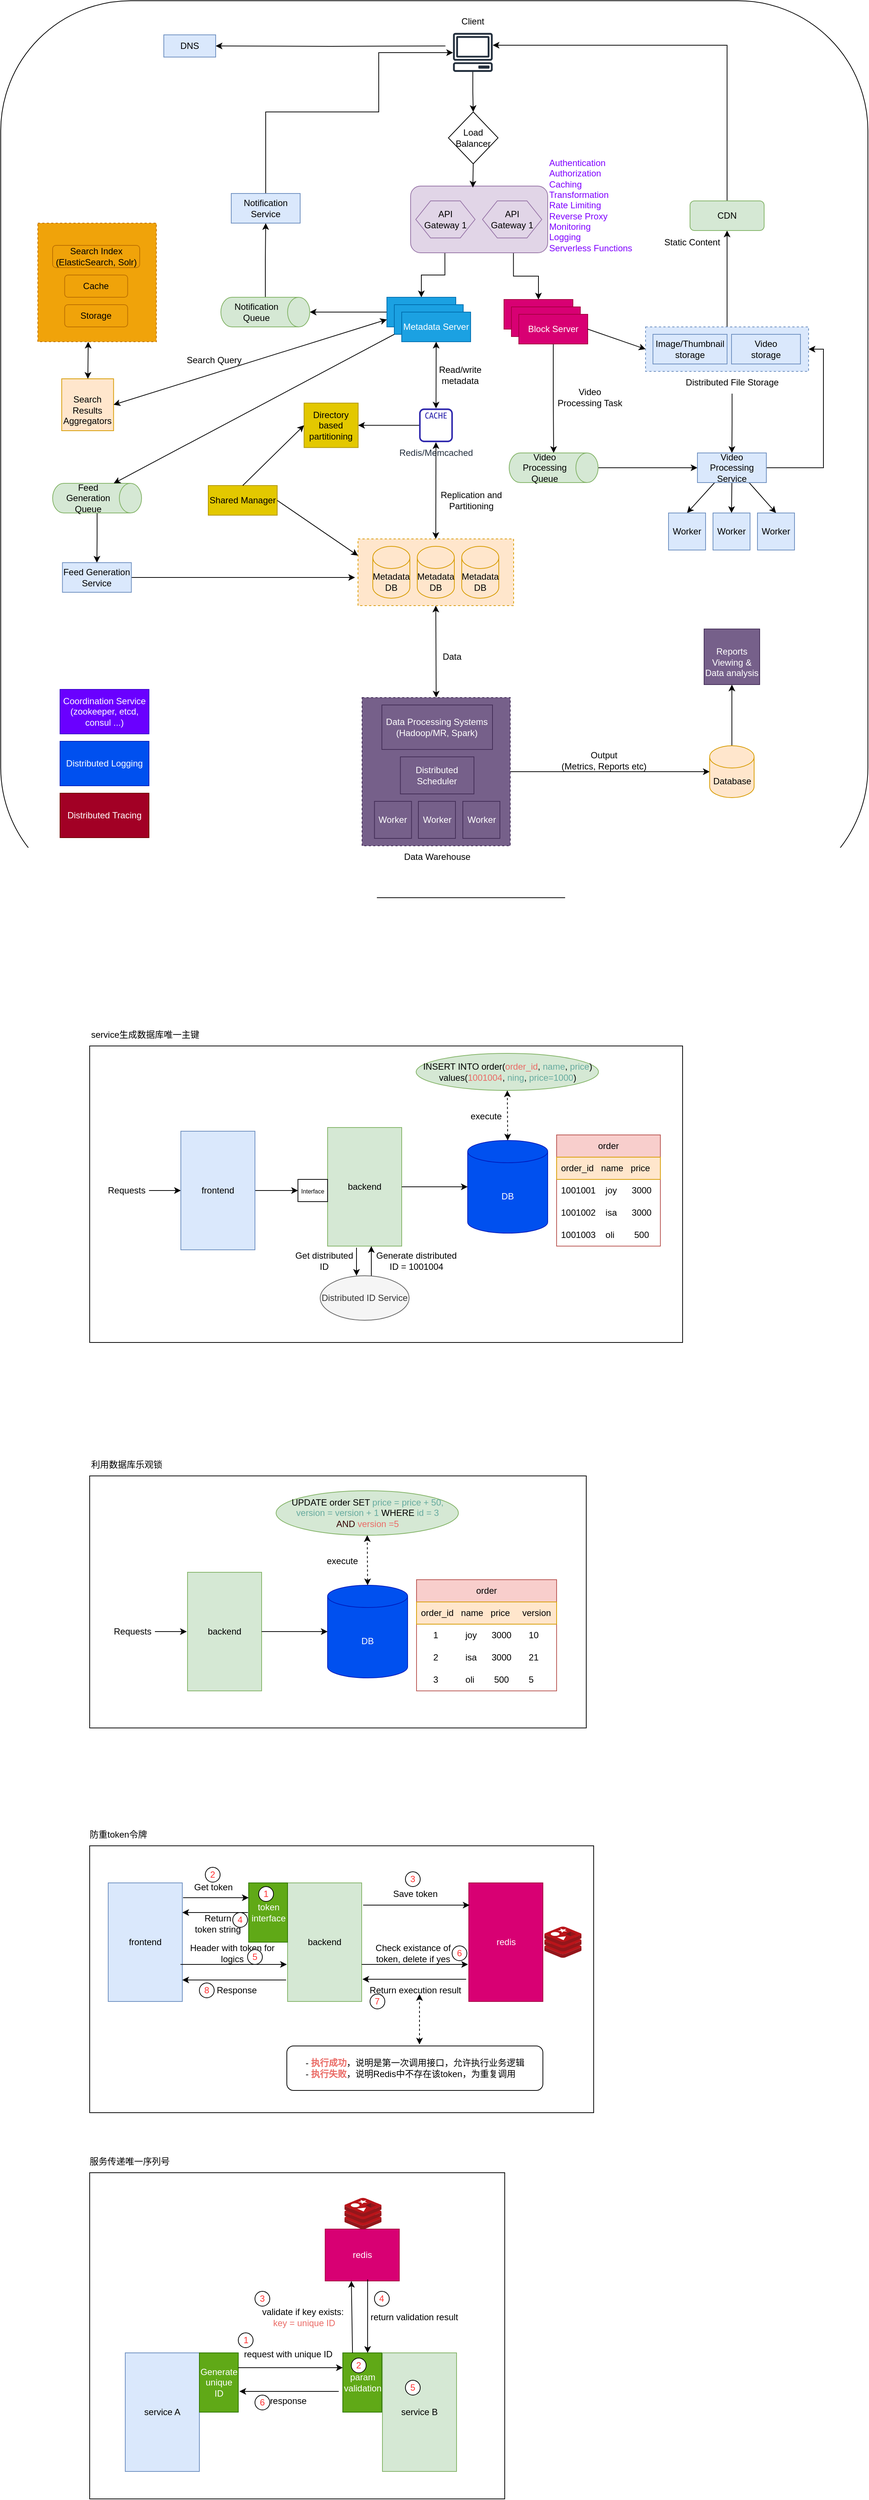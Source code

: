 <mxfile version="22.1.11" type="github">
  <diagram name="Page-1" id="9dz_OU0nqz03ez0ocMIT">
    <mxGraphModel dx="2284" dy="780" grid="1" gridSize="10" guides="1" tooltips="1" connect="1" arrows="1" fold="1" page="1" pageScale="1" pageWidth="850" pageHeight="1100" math="0" shadow="0">
      <root>
        <mxCell id="0" />
        <mxCell id="1" parent="0" />
        <mxCell id="iRlKEebmr21ZPYE23wWA-115" value="" style="rounded=0;whiteSpace=wrap;html=1;" vertex="1" parent="1">
          <mxGeometry x="-80" y="3040" width="560" height="440" as="geometry" />
        </mxCell>
        <mxCell id="iRlKEebmr21ZPYE23wWA-92" value="" style="rounded=0;whiteSpace=wrap;html=1;" vertex="1" parent="1">
          <mxGeometry x="-80" y="2599" width="680" height="360" as="geometry" />
        </mxCell>
        <mxCell id="iRlKEebmr21ZPYE23wWA-28" value="" style="rounded=0;whiteSpace=wrap;html=1;" vertex="1" parent="1">
          <mxGeometry x="-80" y="1520" width="800" height="400" as="geometry" />
        </mxCell>
        <mxCell id="YpI6oe4IFo95CnMG9ItT-106" value="" style="rounded=1;whiteSpace=wrap;html=1;" parent="1" vertex="1">
          <mxGeometry x="-200" y="110" width="1170" height="1210" as="geometry" />
        </mxCell>
        <mxCell id="YpI6oe4IFo95CnMG9ItT-58" style="edgeStyle=orthogonalEdgeStyle;rounded=0;orthogonalLoop=1;jettySize=auto;html=1;exitX=0.75;exitY=1;exitDx=0;exitDy=0;entryX=0.5;entryY=0;entryDx=0;entryDy=0;" parent="1" source="YpI6oe4IFo95CnMG9ItT-54" target="YpI6oe4IFo95CnMG9ItT-10" edge="1">
          <mxGeometry relative="1" as="geometry" />
        </mxCell>
        <mxCell id="YpI6oe4IFo95CnMG9ItT-59" style="edgeStyle=orthogonalEdgeStyle;rounded=0;orthogonalLoop=1;jettySize=auto;html=1;exitX=0.25;exitY=1;exitDx=0;exitDy=0;entryX=0.5;entryY=0;entryDx=0;entryDy=0;" parent="1" source="YpI6oe4IFo95CnMG9ItT-54" target="YpI6oe4IFo95CnMG9ItT-7" edge="1">
          <mxGeometry relative="1" as="geometry" />
        </mxCell>
        <mxCell id="YpI6oe4IFo95CnMG9ItT-54" value="" style="rounded=1;whiteSpace=wrap;html=1;fillColor=#e1d5e7;strokeColor=#9673a6;" parent="1" vertex="1">
          <mxGeometry x="353" y="360" width="185" height="90" as="geometry" />
        </mxCell>
        <mxCell id="YpI6oe4IFo95CnMG9ItT-99" style="edgeStyle=orthogonalEdgeStyle;rounded=0;orthogonalLoop=1;jettySize=auto;html=1;entryX=0;entryY=0.5;entryDx=0;entryDy=0;entryPerimeter=0;" parent="1" source="YpI6oe4IFo95CnMG9ItT-44" target="YpI6oe4IFo95CnMG9ItT-45" edge="1">
          <mxGeometry relative="1" as="geometry" />
        </mxCell>
        <mxCell id="YpI6oe4IFo95CnMG9ItT-44" value="" style="whiteSpace=wrap;html=1;aspect=fixed;strokeWidth=1;dashed=1;fillColor=#76608a;fontColor=#ffffff;strokeColor=#432D57;" parent="1" vertex="1">
          <mxGeometry x="287.5" y="1050" width="200" height="200" as="geometry" />
        </mxCell>
        <mxCell id="YpI6oe4IFo95CnMG9ItT-87" style="edgeStyle=orthogonalEdgeStyle;rounded=0;orthogonalLoop=1;jettySize=auto;html=1;entryX=0.5;entryY=1;entryDx=0;entryDy=0;" parent="1" source="YpI6oe4IFo95CnMG9ItT-33" target="YpI6oe4IFo95CnMG9ItT-30" edge="1">
          <mxGeometry relative="1" as="geometry" />
        </mxCell>
        <mxCell id="YpI6oe4IFo95CnMG9ItT-33" value="" style="rounded=0;whiteSpace=wrap;html=1;dashed=1;fillColor=#dae8fc;strokeColor=#6c8ebf;" parent="1" vertex="1">
          <mxGeometry x="670" y="550" width="220" height="60" as="geometry" />
        </mxCell>
        <mxCell id="YpI6oe4IFo95CnMG9ItT-26" value="" style="rounded=0;whiteSpace=wrap;html=1;dashed=1;fillColor=#ffe6cc;strokeColor=#d79b00;" parent="1" vertex="1">
          <mxGeometry x="282" y="836" width="210" height="90" as="geometry" />
        </mxCell>
        <mxCell id="YpI6oe4IFo95CnMG9ItT-20" value="" style="whiteSpace=wrap;html=1;aspect=fixed;strokeWidth=1;dashed=1;fillColor=#f0a30a;fontColor=#000000;strokeColor=#BD7000;" parent="1" vertex="1">
          <mxGeometry x="-150" y="410" width="160" height="160" as="geometry" />
        </mxCell>
        <mxCell id="YpI6oe4IFo95CnMG9ItT-51" style="edgeStyle=orthogonalEdgeStyle;rounded=0;orthogonalLoop=1;jettySize=auto;html=1;entryX=0.5;entryY=0;entryDx=0;entryDy=0;" parent="1" source="YpI6oe4IFo95CnMG9ItT-1" target="YpI6oe4IFo95CnMG9ItT-4" edge="1">
          <mxGeometry relative="1" as="geometry" />
        </mxCell>
        <mxCell id="YpI6oe4IFo95CnMG9ItT-64" style="edgeStyle=orthogonalEdgeStyle;rounded=0;orthogonalLoop=1;jettySize=auto;html=1;entryX=1;entryY=0.5;entryDx=0;entryDy=0;" parent="1" target="YpI6oe4IFo95CnMG9ItT-3" edge="1">
          <mxGeometry relative="1" as="geometry">
            <mxPoint x="400" y="171" as="sourcePoint" />
          </mxGeometry>
        </mxCell>
        <mxCell id="YpI6oe4IFo95CnMG9ItT-1" value="" style="sketch=0;outlineConnect=0;fontColor=#232F3E;gradientColor=none;fillColor=#232F3D;strokeColor=none;dashed=0;verticalLabelPosition=bottom;verticalAlign=top;align=center;html=1;fontSize=12;fontStyle=0;aspect=fixed;pointerEvents=1;shape=mxgraph.aws4.client;" parent="1" vertex="1">
          <mxGeometry x="410" y="153.38" width="54" height="52.62" as="geometry" />
        </mxCell>
        <mxCell id="YpI6oe4IFo95CnMG9ItT-2" value="Client" style="text;html=1;strokeColor=none;fillColor=none;align=center;verticalAlign=middle;whiteSpace=wrap;rounded=0;" parent="1" vertex="1">
          <mxGeometry x="407" y="123.38" width="60" height="30" as="geometry" />
        </mxCell>
        <mxCell id="YpI6oe4IFo95CnMG9ItT-3" value="DNS" style="rounded=0;whiteSpace=wrap;html=1;fillColor=#dae8fc;strokeColor=#6c8ebf;" parent="1" vertex="1">
          <mxGeometry x="20" y="156" width="70" height="30" as="geometry" />
        </mxCell>
        <mxCell id="YpI6oe4IFo95CnMG9ItT-55" style="edgeStyle=orthogonalEdgeStyle;rounded=0;orthogonalLoop=1;jettySize=auto;html=1;exitX=0.5;exitY=1;exitDx=0;exitDy=0;entryX=0.454;entryY=0.022;entryDx=0;entryDy=0;entryPerimeter=0;" parent="1" source="YpI6oe4IFo95CnMG9ItT-4" target="YpI6oe4IFo95CnMG9ItT-54" edge="1">
          <mxGeometry relative="1" as="geometry" />
        </mxCell>
        <mxCell id="YpI6oe4IFo95CnMG9ItT-4" value="Load Balancer" style="rhombus;whiteSpace=wrap;html=1;" parent="1" vertex="1">
          <mxGeometry x="404" y="260" width="67" height="70" as="geometry" />
        </mxCell>
        <mxCell id="YpI6oe4IFo95CnMG9ItT-5" value="API &lt;br&gt;Gateway 1" style="shape=hexagon;perimeter=hexagonPerimeter2;whiteSpace=wrap;html=1;fixedSize=1;fillColor=#e1d5e7;strokeColor=#9673a6;" parent="1" vertex="1">
          <mxGeometry x="360" y="380" width="80" height="50" as="geometry" />
        </mxCell>
        <mxCell id="YpI6oe4IFo95CnMG9ItT-6" value="API &lt;br&gt;Gateway 1" style="shape=hexagon;perimeter=hexagonPerimeter2;whiteSpace=wrap;html=1;fixedSize=1;fillColor=#e1d5e7;strokeColor=#9673a6;" parent="1" vertex="1">
          <mxGeometry x="450" y="380" width="80" height="50" as="geometry" />
        </mxCell>
        <mxCell id="YpI6oe4IFo95CnMG9ItT-60" style="edgeStyle=orthogonalEdgeStyle;rounded=0;orthogonalLoop=1;jettySize=auto;html=1;entryX=0.5;entryY=0;entryDx=0;entryDy=0;entryPerimeter=0;" parent="1" source="YpI6oe4IFo95CnMG9ItT-7" target="YpI6oe4IFo95CnMG9ItT-14" edge="1">
          <mxGeometry relative="1" as="geometry" />
        </mxCell>
        <mxCell id="YpI6oe4IFo95CnMG9ItT-7" value="" style="rounded=0;whiteSpace=wrap;html=1;fillColor=#1ba1e2;fontColor=#ffffff;strokeColor=#006EAF;" parent="1" vertex="1">
          <mxGeometry x="321" y="510" width="93" height="40" as="geometry" />
        </mxCell>
        <mxCell id="YpI6oe4IFo95CnMG9ItT-8" value="" style="rounded=0;whiteSpace=wrap;html=1;fillColor=#1ba1e2;fontColor=#ffffff;strokeColor=#006EAF;" parent="1" vertex="1">
          <mxGeometry x="331" y="520" width="93" height="40" as="geometry" />
        </mxCell>
        <mxCell id="YpI6oe4IFo95CnMG9ItT-9" value="Metadata Server" style="rounded=0;whiteSpace=wrap;html=1;fillColor=#1ba1e2;fontColor=#ffffff;strokeColor=#006EAF;" parent="1" vertex="1">
          <mxGeometry x="341" y="530" width="93" height="40" as="geometry" />
        </mxCell>
        <mxCell id="YpI6oe4IFo95CnMG9ItT-10" value="" style="rounded=0;whiteSpace=wrap;html=1;fillColor=#d80073;fontColor=#ffffff;strokeColor=#A50040;" parent="1" vertex="1">
          <mxGeometry x="479" y="513" width="93" height="40" as="geometry" />
        </mxCell>
        <mxCell id="YpI6oe4IFo95CnMG9ItT-11" value="" style="rounded=0;whiteSpace=wrap;html=1;fillColor=#d80073;fontColor=#ffffff;strokeColor=#A50040;" parent="1" vertex="1">
          <mxGeometry x="489" y="523" width="93" height="40" as="geometry" />
        </mxCell>
        <mxCell id="YpI6oe4IFo95CnMG9ItT-84" style="edgeStyle=orthogonalEdgeStyle;rounded=0;orthogonalLoop=1;jettySize=auto;html=1;exitX=0.5;exitY=1;exitDx=0;exitDy=0;" parent="1" source="YpI6oe4IFo95CnMG9ItT-12" target="YpI6oe4IFo95CnMG9ItT-34" edge="1">
          <mxGeometry relative="1" as="geometry" />
        </mxCell>
        <mxCell id="YpI6oe4IFo95CnMG9ItT-12" value="Block Server" style="rounded=0;whiteSpace=wrap;html=1;fillColor=#d80073;fontColor=#ffffff;strokeColor=#A50040;" parent="1" vertex="1">
          <mxGeometry x="499" y="533" width="93" height="40" as="geometry" />
        </mxCell>
        <mxCell id="YpI6oe4IFo95CnMG9ItT-61" style="edgeStyle=orthogonalEdgeStyle;rounded=0;orthogonalLoop=1;jettySize=auto;html=1;" parent="1" source="YpI6oe4IFo95CnMG9ItT-14" target="YpI6oe4IFo95CnMG9ItT-15" edge="1">
          <mxGeometry relative="1" as="geometry" />
        </mxCell>
        <mxCell id="YpI6oe4IFo95CnMG9ItT-14" value="Notification Queue" style="shape=cylinder3;whiteSpace=wrap;html=1;boundedLbl=1;backgroundOutline=1;size=15;direction=south;fillColor=#d5e8d4;strokeColor=#82b366;" parent="1" vertex="1">
          <mxGeometry x="97" y="510" width="120" height="40" as="geometry" />
        </mxCell>
        <mxCell id="YpI6oe4IFo95CnMG9ItT-62" style="edgeStyle=orthogonalEdgeStyle;rounded=0;orthogonalLoop=1;jettySize=auto;html=1;" parent="1" source="YpI6oe4IFo95CnMG9ItT-15" target="YpI6oe4IFo95CnMG9ItT-1" edge="1">
          <mxGeometry relative="1" as="geometry">
            <Array as="points">
              <mxPoint x="158" y="260" />
              <mxPoint x="310" y="260" />
              <mxPoint x="310" y="180" />
            </Array>
          </mxGeometry>
        </mxCell>
        <mxCell id="YpI6oe4IFo95CnMG9ItT-15" value="Notification Service" style="rounded=0;whiteSpace=wrap;html=1;fillColor=#dae8fc;strokeColor=#6c8ebf;" parent="1" vertex="1">
          <mxGeometry x="111" y="370" width="93" height="40" as="geometry" />
        </mxCell>
        <mxCell id="YpI6oe4IFo95CnMG9ItT-16" value="&lt;br&gt;Search Results Aggregators" style="whiteSpace=wrap;html=1;aspect=fixed;fillColor=#ffe6cc;strokeColor=#d79b00;" parent="1" vertex="1">
          <mxGeometry x="-117.75" y="620" width="70" height="70" as="geometry" />
        </mxCell>
        <mxCell id="YpI6oe4IFo95CnMG9ItT-17" value="Storage" style="rounded=1;whiteSpace=wrap;html=1;fillColor=#f0a30a;fontColor=#000000;strokeColor=#BD7000;" parent="1" vertex="1">
          <mxGeometry x="-113.75" y="520" width="85" height="30" as="geometry" />
        </mxCell>
        <mxCell id="YpI6oe4IFo95CnMG9ItT-18" value="Cache" style="rounded=1;whiteSpace=wrap;html=1;fillColor=#f0a30a;fontColor=#000000;strokeColor=#BD7000;" parent="1" vertex="1">
          <mxGeometry x="-113.75" y="480" width="85" height="30" as="geometry" />
        </mxCell>
        <mxCell id="YpI6oe4IFo95CnMG9ItT-19" value="Search Index&lt;br&gt;(ElasticSearch, Solr)" style="rounded=1;whiteSpace=wrap;html=1;fillColor=#f0a30a;fontColor=#000000;strokeColor=#BD7000;" parent="1" vertex="1">
          <mxGeometry x="-130" y="440" width="117.5" height="30" as="geometry" />
        </mxCell>
        <mxCell id="YpI6oe4IFo95CnMG9ItT-75" style="edgeStyle=orthogonalEdgeStyle;rounded=0;orthogonalLoop=1;jettySize=auto;html=1;exitX=1;exitY=0.5;exitDx=0;exitDy=0;exitPerimeter=0;entryX=0.5;entryY=0;entryDx=0;entryDy=0;" parent="1" source="YpI6oe4IFo95CnMG9ItT-21" target="YpI6oe4IFo95CnMG9ItT-74" edge="1">
          <mxGeometry relative="1" as="geometry" />
        </mxCell>
        <mxCell id="YpI6oe4IFo95CnMG9ItT-21" value="Feed Generation Queue" style="shape=cylinder3;whiteSpace=wrap;html=1;boundedLbl=1;backgroundOutline=1;size=15;direction=south;fillColor=#d5e8d4;strokeColor=#82b366;" parent="1" vertex="1">
          <mxGeometry x="-130" y="761" width="120" height="40" as="geometry" />
        </mxCell>
        <mxCell id="YpI6oe4IFo95CnMG9ItT-22" value="Metadata&lt;br&gt;DB" style="shape=cylinder3;whiteSpace=wrap;html=1;boundedLbl=1;backgroundOutline=1;size=15;fillColor=#ffe6cc;strokeColor=#d79b00;" parent="1" vertex="1">
          <mxGeometry x="302" y="846" width="50" height="70" as="geometry" />
        </mxCell>
        <mxCell id="YpI6oe4IFo95CnMG9ItT-23" value="Metadata&lt;br&gt;DB" style="shape=cylinder3;whiteSpace=wrap;html=1;boundedLbl=1;backgroundOutline=1;size=15;fillColor=#ffe6cc;strokeColor=#d79b00;" parent="1" vertex="1">
          <mxGeometry x="362" y="846" width="50" height="70" as="geometry" />
        </mxCell>
        <mxCell id="YpI6oe4IFo95CnMG9ItT-24" value="Metadata&lt;br&gt;DB" style="shape=cylinder3;whiteSpace=wrap;html=1;boundedLbl=1;backgroundOutline=1;size=15;fillColor=#ffe6cc;strokeColor=#d79b00;" parent="1" vertex="1">
          <mxGeometry x="422" y="846" width="50" height="70" as="geometry" />
        </mxCell>
        <mxCell id="YpI6oe4IFo95CnMG9ItT-27" value="Shared Manager" style="rounded=0;whiteSpace=wrap;html=1;fillColor=#e3c800;fontColor=#000000;strokeColor=#B09500;" parent="1" vertex="1">
          <mxGeometry x="80" y="764" width="93" height="40" as="geometry" />
        </mxCell>
        <mxCell id="YpI6oe4IFo95CnMG9ItT-28" value="Directory based partitioning" style="rounded=0;whiteSpace=wrap;html=1;fillColor=#e3c800;fontColor=#000000;strokeColor=#B09500;" parent="1" vertex="1">
          <mxGeometry x="209.25" y="652.75" width="73" height="60" as="geometry" />
        </mxCell>
        <mxCell id="YpI6oe4IFo95CnMG9ItT-80" style="edgeStyle=orthogonalEdgeStyle;rounded=0;orthogonalLoop=1;jettySize=auto;html=1;entryX=1;entryY=0.5;entryDx=0;entryDy=0;" parent="1" source="YpI6oe4IFo95CnMG9ItT-29" target="YpI6oe4IFo95CnMG9ItT-28" edge="1">
          <mxGeometry relative="1" as="geometry" />
        </mxCell>
        <mxCell id="YpI6oe4IFo95CnMG9ItT-29" value="Redis/Memcached" style="sketch=0;outlineConnect=0;fontColor=#232F3E;gradientColor=none;fillColor=#2E27AD;strokeColor=none;dashed=0;verticalLabelPosition=bottom;verticalAlign=top;align=center;html=1;fontSize=12;fontStyle=0;aspect=fixed;pointerEvents=1;shape=mxgraph.aws4.cache_node;" parent="1" vertex="1">
          <mxGeometry x="364.5" y="660" width="45.5" height="45.5" as="geometry" />
        </mxCell>
        <mxCell id="YpI6oe4IFo95CnMG9ItT-52" style="edgeStyle=orthogonalEdgeStyle;rounded=0;orthogonalLoop=1;jettySize=auto;html=1;" parent="1" source="YpI6oe4IFo95CnMG9ItT-30" target="YpI6oe4IFo95CnMG9ItT-1" edge="1">
          <mxGeometry relative="1" as="geometry">
            <Array as="points">
              <mxPoint x="780" y="170" />
            </Array>
          </mxGeometry>
        </mxCell>
        <mxCell id="YpI6oe4IFo95CnMG9ItT-30" value="CDN" style="rounded=1;whiteSpace=wrap;html=1;fillColor=#d5e8d4;strokeColor=#82b366;" parent="1" vertex="1">
          <mxGeometry x="730" y="380" width="100" height="40" as="geometry" />
        </mxCell>
        <mxCell id="YpI6oe4IFo95CnMG9ItT-31" value="Image/Thumbnail storage" style="rounded=0;whiteSpace=wrap;html=1;fillColor=#dae8fc;strokeColor=#6c8ebf;" parent="1" vertex="1">
          <mxGeometry x="680" y="560" width="100" height="40" as="geometry" />
        </mxCell>
        <mxCell id="YpI6oe4IFo95CnMG9ItT-32" value="Video&lt;br&gt;storage" style="rounded=0;whiteSpace=wrap;html=1;fillColor=#dae8fc;strokeColor=#6c8ebf;" parent="1" vertex="1">
          <mxGeometry x="786" y="560" width="93" height="40" as="geometry" />
        </mxCell>
        <mxCell id="YpI6oe4IFo95CnMG9ItT-90" style="edgeStyle=orthogonalEdgeStyle;rounded=0;orthogonalLoop=1;jettySize=auto;html=1;" parent="1" source="YpI6oe4IFo95CnMG9ItT-34" target="YpI6oe4IFo95CnMG9ItT-35" edge="1">
          <mxGeometry relative="1" as="geometry" />
        </mxCell>
        <mxCell id="YpI6oe4IFo95CnMG9ItT-34" value="Video Processing Queue" style="shape=cylinder3;whiteSpace=wrap;html=1;boundedLbl=1;backgroundOutline=1;size=15;direction=south;fillColor=#d5e8d4;strokeColor=#82b366;" parent="1" vertex="1">
          <mxGeometry x="486" y="720" width="120" height="40" as="geometry" />
        </mxCell>
        <mxCell id="YpI6oe4IFo95CnMG9ItT-95" style="edgeStyle=orthogonalEdgeStyle;rounded=0;orthogonalLoop=1;jettySize=auto;html=1;entryX=1;entryY=0.5;entryDx=0;entryDy=0;" parent="1" source="YpI6oe4IFo95CnMG9ItT-35" target="YpI6oe4IFo95CnMG9ItT-33" edge="1">
          <mxGeometry relative="1" as="geometry">
            <Array as="points">
              <mxPoint x="910" y="740" />
              <mxPoint x="910" y="580" />
            </Array>
          </mxGeometry>
        </mxCell>
        <mxCell id="YpI6oe4IFo95CnMG9ItT-35" value="Video Processing Service" style="rounded=0;whiteSpace=wrap;html=1;" parent="1" vertex="1">
          <mxGeometry x="740" y="720" width="93" height="40" as="geometry" />
        </mxCell>
        <mxCell id="YpI6oe4IFo95CnMG9ItT-36" value="Worker" style="whiteSpace=wrap;html=1;aspect=fixed;" parent="1" vertex="1">
          <mxGeometry x="701" y="801" width="50" height="50" as="geometry" />
        </mxCell>
        <mxCell id="YpI6oe4IFo95CnMG9ItT-37" value="Worker" style="whiteSpace=wrap;html=1;aspect=fixed;" parent="1" vertex="1">
          <mxGeometry x="761" y="801" width="50" height="50" as="geometry" />
        </mxCell>
        <mxCell id="YpI6oe4IFo95CnMG9ItT-38" value="Worker" style="whiteSpace=wrap;html=1;aspect=fixed;fillColor=#dae8fc;strokeColor=#6c8ebf;" parent="1" vertex="1">
          <mxGeometry x="821" y="801" width="50" height="50" as="geometry" />
        </mxCell>
        <mxCell id="YpI6oe4IFo95CnMG9ItT-39" value="Data Processing Systems&lt;br&gt;(Hadoop/MR, Spark)" style="rounded=0;whiteSpace=wrap;html=1;fillColor=#76608a;fontColor=#ffffff;strokeColor=#432D57;" parent="1" vertex="1">
          <mxGeometry x="314.25" y="1060" width="149.25" height="60" as="geometry" />
        </mxCell>
        <mxCell id="YpI6oe4IFo95CnMG9ItT-40" value="Distributed Scheduler" style="rounded=0;whiteSpace=wrap;html=1;fillColor=#76608a;fontColor=#ffffff;strokeColor=#432D57;" parent="1" vertex="1">
          <mxGeometry x="339.25" y="1130" width="99.25" height="50" as="geometry" />
        </mxCell>
        <mxCell id="YpI6oe4IFo95CnMG9ItT-41" value="Worker" style="whiteSpace=wrap;html=1;aspect=fixed;fillColor=#76608a;fontColor=#ffffff;strokeColor=#432D57;" parent="1" vertex="1">
          <mxGeometry x="304.25" y="1190" width="50" height="50" as="geometry" />
        </mxCell>
        <mxCell id="YpI6oe4IFo95CnMG9ItT-42" value="Worker" style="whiteSpace=wrap;html=1;aspect=fixed;fillColor=#76608a;fontColor=#ffffff;strokeColor=#432D57;" parent="1" vertex="1">
          <mxGeometry x="363.5" y="1190" width="50" height="50" as="geometry" />
        </mxCell>
        <mxCell id="YpI6oe4IFo95CnMG9ItT-43" value="Worker" style="whiteSpace=wrap;html=1;aspect=fixed;fillColor=#76608a;fontColor=#ffffff;strokeColor=#432D57;" parent="1" vertex="1">
          <mxGeometry x="423.5" y="1190" width="50" height="50" as="geometry" />
        </mxCell>
        <mxCell id="YpI6oe4IFo95CnMG9ItT-101" style="edgeStyle=orthogonalEdgeStyle;rounded=0;orthogonalLoop=1;jettySize=auto;html=1;entryX=0.5;entryY=1;entryDx=0;entryDy=0;" parent="1" source="YpI6oe4IFo95CnMG9ItT-45" target="YpI6oe4IFo95CnMG9ItT-46" edge="1">
          <mxGeometry relative="1" as="geometry" />
        </mxCell>
        <mxCell id="YpI6oe4IFo95CnMG9ItT-45" value="Database" style="shape=cylinder3;whiteSpace=wrap;html=1;boundedLbl=1;backgroundOutline=1;size=15;fillColor=#ffe6cc;strokeColor=#d79b00;" parent="1" vertex="1">
          <mxGeometry x="756.5" y="1115" width="60" height="70" as="geometry" />
        </mxCell>
        <mxCell id="YpI6oe4IFo95CnMG9ItT-46" value="&lt;br&gt;Reports Viewing &amp;amp; Data analysis" style="whiteSpace=wrap;html=1;aspect=fixed;fillColor=#76608a;fontColor=#ffffff;strokeColor=#432D57;" parent="1" vertex="1">
          <mxGeometry x="749" y="957.5" width="75" height="75" as="geometry" />
        </mxCell>
        <mxCell id="YpI6oe4IFo95CnMG9ItT-47" value="Coordination Service (zookeeper, etcd, consul ...)" style="rounded=0;whiteSpace=wrap;html=1;fillColor=#6a00ff;fontColor=#ffffff;strokeColor=#3700CC;" parent="1" vertex="1">
          <mxGeometry x="-120" y="1039" width="120" height="60" as="geometry" />
        </mxCell>
        <mxCell id="YpI6oe4IFo95CnMG9ItT-48" value="Distributed Logging" style="rounded=0;whiteSpace=wrap;html=1;fillColor=#0050ef;fontColor=#ffffff;strokeColor=#001DBC;" parent="1" vertex="1">
          <mxGeometry x="-120" y="1109" width="120" height="60" as="geometry" />
        </mxCell>
        <mxCell id="YpI6oe4IFo95CnMG9ItT-49" value="Distributed Tracing" style="rounded=0;whiteSpace=wrap;html=1;fillColor=#a20025;fontColor=#ffffff;strokeColor=#6F0000;" parent="1" vertex="1">
          <mxGeometry x="-120" y="1179" width="120" height="60" as="geometry" />
        </mxCell>
        <mxCell id="YpI6oe4IFo95CnMG9ItT-50" value="Data Warehouse" style="text;html=1;strokeColor=none;fillColor=none;align=center;verticalAlign=middle;whiteSpace=wrap;rounded=0;" parent="1" vertex="1">
          <mxGeometry x="323.5" y="1250" width="130" height="30" as="geometry" />
        </mxCell>
        <mxCell id="YpI6oe4IFo95CnMG9ItT-68" value="Search Query" style="text;html=1;strokeColor=none;fillColor=none;align=center;verticalAlign=middle;whiteSpace=wrap;rounded=0;" parent="1" vertex="1">
          <mxGeometry x="43" y="580" width="90" height="30" as="geometry" />
        </mxCell>
        <mxCell id="YpI6oe4IFo95CnMG9ItT-70" value="" style="endArrow=classic;startArrow=classic;html=1;rounded=0;entryX=0;entryY=0.75;entryDx=0;entryDy=0;exitX=1;exitY=0.5;exitDx=0;exitDy=0;" parent="1" source="YpI6oe4IFo95CnMG9ItT-16" target="YpI6oe4IFo95CnMG9ItT-7" edge="1">
          <mxGeometry width="50" height="50" relative="1" as="geometry">
            <mxPoint x="400" y="740" as="sourcePoint" />
            <mxPoint x="450" y="690" as="targetPoint" />
          </mxGeometry>
        </mxCell>
        <mxCell id="YpI6oe4IFo95CnMG9ItT-72" value="" style="endArrow=classic;startArrow=classic;html=1;rounded=0;entryX=0.425;entryY=1;entryDx=0;entryDy=0;entryPerimeter=0;" parent="1" source="YpI6oe4IFo95CnMG9ItT-16" target="YpI6oe4IFo95CnMG9ItT-20" edge="1">
          <mxGeometry width="50" height="50" relative="1" as="geometry">
            <mxPoint x="400" y="740" as="sourcePoint" />
            <mxPoint x="450" y="690" as="targetPoint" />
          </mxGeometry>
        </mxCell>
        <mxCell id="YpI6oe4IFo95CnMG9ItT-73" value="" style="endArrow=classic;html=1;rounded=0;entryX=0;entryY=0;entryDx=0;entryDy=37.5;entryPerimeter=0;exitX=0;exitY=1;exitDx=0;exitDy=0;" parent="1" source="YpI6oe4IFo95CnMG9ItT-8" target="YpI6oe4IFo95CnMG9ItT-21" edge="1">
          <mxGeometry width="50" height="50" relative="1" as="geometry">
            <mxPoint x="400" y="840" as="sourcePoint" />
            <mxPoint x="450" y="790" as="targetPoint" />
          </mxGeometry>
        </mxCell>
        <mxCell id="YpI6oe4IFo95CnMG9ItT-76" style="edgeStyle=orthogonalEdgeStyle;rounded=0;orthogonalLoop=1;jettySize=auto;html=1;entryX=-0.019;entryY=0.578;entryDx=0;entryDy=0;entryPerimeter=0;" parent="1" source="YpI6oe4IFo95CnMG9ItT-74" target="YpI6oe4IFo95CnMG9ItT-26" edge="1">
          <mxGeometry relative="1" as="geometry" />
        </mxCell>
        <mxCell id="YpI6oe4IFo95CnMG9ItT-74" value="Feed Generation Service" style="rounded=0;whiteSpace=wrap;html=1;fillColor=#dae8fc;strokeColor=#6c8ebf;" parent="1" vertex="1">
          <mxGeometry x="-116.75" y="868" width="93" height="40" as="geometry" />
        </mxCell>
        <mxCell id="YpI6oe4IFo95CnMG9ItT-77" value="" style="endArrow=classic;startArrow=classic;html=1;rounded=0;entryX=0.5;entryY=1;entryDx=0;entryDy=0;" parent="1" source="YpI6oe4IFo95CnMG9ItT-29" target="YpI6oe4IFo95CnMG9ItT-9" edge="1">
          <mxGeometry width="50" height="50" relative="1" as="geometry">
            <mxPoint x="400" y="850" as="sourcePoint" />
            <mxPoint x="450" y="800" as="targetPoint" />
          </mxGeometry>
        </mxCell>
        <mxCell id="YpI6oe4IFo95CnMG9ItT-78" value="" style="endArrow=classic;startArrow=classic;html=1;rounded=0;exitX=0.5;exitY=0;exitDx=0;exitDy=0;" parent="1" source="YpI6oe4IFo95CnMG9ItT-26" target="YpI6oe4IFo95CnMG9ItT-29" edge="1">
          <mxGeometry width="50" height="50" relative="1" as="geometry">
            <mxPoint x="387" y="840" as="sourcePoint" />
            <mxPoint x="450" y="800" as="targetPoint" />
          </mxGeometry>
        </mxCell>
        <mxCell id="YpI6oe4IFo95CnMG9ItT-79" value="" style="endArrow=classic;html=1;rounded=0;exitX=1;exitY=0.5;exitDx=0;exitDy=0;entryX=0;entryY=0.25;entryDx=0;entryDy=0;" parent="1" source="YpI6oe4IFo95CnMG9ItT-27" target="YpI6oe4IFo95CnMG9ItT-26" edge="1">
          <mxGeometry width="50" height="50" relative="1" as="geometry">
            <mxPoint x="400" y="850" as="sourcePoint" />
            <mxPoint x="450" y="800" as="targetPoint" />
          </mxGeometry>
        </mxCell>
        <mxCell id="YpI6oe4IFo95CnMG9ItT-81" value="" style="endArrow=classic;html=1;rounded=0;entryX=0;entryY=0.5;entryDx=0;entryDy=0;exitX=0.5;exitY=0;exitDx=0;exitDy=0;" parent="1" source="YpI6oe4IFo95CnMG9ItT-27" target="YpI6oe4IFo95CnMG9ItT-28" edge="1">
          <mxGeometry width="50" height="50" relative="1" as="geometry">
            <mxPoint x="400" y="850" as="sourcePoint" />
            <mxPoint x="450" y="800" as="targetPoint" />
          </mxGeometry>
        </mxCell>
        <mxCell id="YpI6oe4IFo95CnMG9ItT-82" value="Read/write metadata" style="text;html=1;strokeColor=none;fillColor=none;align=center;verticalAlign=middle;whiteSpace=wrap;rounded=0;" parent="1" vertex="1">
          <mxGeometry x="390" y="600" width="60" height="30" as="geometry" />
        </mxCell>
        <mxCell id="YpI6oe4IFo95CnMG9ItT-83" value="Replication and Partitioning" style="text;html=1;strokeColor=none;fillColor=none;align=center;verticalAlign=middle;whiteSpace=wrap;rounded=0;" parent="1" vertex="1">
          <mxGeometry x="390" y="769" width="90" height="30" as="geometry" />
        </mxCell>
        <mxCell id="YpI6oe4IFo95CnMG9ItT-85" value="" style="endArrow=classic;html=1;rounded=0;entryX=0;entryY=0.5;entryDx=0;entryDy=0;exitX=1;exitY=0.5;exitDx=0;exitDy=0;" parent="1" source="YpI6oe4IFo95CnMG9ItT-12" target="YpI6oe4IFo95CnMG9ItT-33" edge="1">
          <mxGeometry width="50" height="50" relative="1" as="geometry">
            <mxPoint x="400" y="530" as="sourcePoint" />
            <mxPoint x="450" y="480" as="targetPoint" />
          </mxGeometry>
        </mxCell>
        <mxCell id="YpI6oe4IFo95CnMG9ItT-94" style="edgeStyle=orthogonalEdgeStyle;rounded=0;orthogonalLoop=1;jettySize=auto;html=1;entryX=0.5;entryY=0;entryDx=0;entryDy=0;" parent="1" source="YpI6oe4IFo95CnMG9ItT-86" target="YpI6oe4IFo95CnMG9ItT-35" edge="1">
          <mxGeometry relative="1" as="geometry" />
        </mxCell>
        <mxCell id="YpI6oe4IFo95CnMG9ItT-86" value="Distributed File Storage" style="text;html=1;strokeColor=none;fillColor=none;align=center;verticalAlign=middle;whiteSpace=wrap;rounded=0;" parent="1" vertex="1">
          <mxGeometry x="720" y="610" width="133.5" height="30" as="geometry" />
        </mxCell>
        <mxCell id="YpI6oe4IFo95CnMG9ItT-88" value="Static Content" style="text;html=1;strokeColor=none;fillColor=none;align=center;verticalAlign=middle;whiteSpace=wrap;rounded=0;" parent="1" vertex="1">
          <mxGeometry x="690" y="421" width="86" height="30" as="geometry" />
        </mxCell>
        <mxCell id="YpI6oe4IFo95CnMG9ItT-89" value="Video Processing Task" style="text;html=1;strokeColor=none;fillColor=none;align=center;verticalAlign=middle;whiteSpace=wrap;rounded=0;" parent="1" vertex="1">
          <mxGeometry x="550" y="630" width="90" height="30" as="geometry" />
        </mxCell>
        <mxCell id="YpI6oe4IFo95CnMG9ItT-91" value="" style="endArrow=classic;html=1;rounded=0;entryX=0.5;entryY=0;entryDx=0;entryDy=0;exitX=0.25;exitY=1;exitDx=0;exitDy=0;" parent="1" source="YpI6oe4IFo95CnMG9ItT-35" target="YpI6oe4IFo95CnMG9ItT-36" edge="1">
          <mxGeometry width="50" height="50" relative="1" as="geometry">
            <mxPoint x="400" y="900" as="sourcePoint" />
            <mxPoint x="450" y="850" as="targetPoint" />
          </mxGeometry>
        </mxCell>
        <mxCell id="YpI6oe4IFo95CnMG9ItT-92" value="" style="endArrow=classic;html=1;rounded=0;entryX=0.5;entryY=0;entryDx=0;entryDy=0;exitX=0.5;exitY=1;exitDx=0;exitDy=0;" parent="1" source="YpI6oe4IFo95CnMG9ItT-35" target="YpI6oe4IFo95CnMG9ItT-37" edge="1">
          <mxGeometry width="50" height="50" relative="1" as="geometry">
            <mxPoint x="773" y="770" as="sourcePoint" />
            <mxPoint x="730" y="866" as="targetPoint" />
          </mxGeometry>
        </mxCell>
        <mxCell id="YpI6oe4IFo95CnMG9ItT-93" value="" style="endArrow=classic;html=1;rounded=0;entryX=0.5;entryY=0;entryDx=0;entryDy=0;exitX=0.75;exitY=1;exitDx=0;exitDy=0;" parent="1" source="YpI6oe4IFo95CnMG9ItT-35" target="YpI6oe4IFo95CnMG9ItT-38" edge="1">
          <mxGeometry width="50" height="50" relative="1" as="geometry">
            <mxPoint x="783" y="780" as="sourcePoint" />
            <mxPoint x="740" y="876" as="targetPoint" />
          </mxGeometry>
        </mxCell>
        <mxCell id="YpI6oe4IFo95CnMG9ItT-96" value="" style="endArrow=classic;startArrow=classic;html=1;rounded=0;entryX=0.5;entryY=1;entryDx=0;entryDy=0;exitX=0.5;exitY=0;exitDx=0;exitDy=0;" parent="1" source="YpI6oe4IFo95CnMG9ItT-44" target="YpI6oe4IFo95CnMG9ItT-26" edge="1">
          <mxGeometry width="50" height="50" relative="1" as="geometry">
            <mxPoint x="400" y="1000" as="sourcePoint" />
            <mxPoint x="450" y="950" as="targetPoint" />
          </mxGeometry>
        </mxCell>
        <mxCell id="YpI6oe4IFo95CnMG9ItT-97" value="Data" style="text;html=1;strokeColor=none;fillColor=none;align=center;verticalAlign=middle;whiteSpace=wrap;rounded=0;" parent="1" vertex="1">
          <mxGeometry x="378.5" y="980" width="60" height="30" as="geometry" />
        </mxCell>
        <mxCell id="YpI6oe4IFo95CnMG9ItT-100" value="Output &lt;br&gt;(Metrics, Reports etc)" style="text;html=1;strokeColor=none;fillColor=none;align=center;verticalAlign=middle;whiteSpace=wrap;rounded=0;" parent="1" vertex="1">
          <mxGeometry x="550" y="1120" width="128" height="30" as="geometry" />
        </mxCell>
        <mxCell id="YpI6oe4IFo95CnMG9ItT-102" value="&lt;font color=&quot;#7f00ff&quot;&gt;Authentication&lt;br&gt;Authorization&lt;br&gt;Caching&lt;br&gt;Transformation&lt;br&gt;Rate Limiting&lt;br&gt;Reverse Proxy&lt;br&gt;Monitoring&lt;br&gt;Logging&lt;br&gt;Serverless Functions&lt;/font&gt;" style="text;html=1;strokeColor=none;fillColor=none;align=left;verticalAlign=middle;whiteSpace=wrap;rounded=0;" parent="1" vertex="1">
          <mxGeometry x="538" y="316" width="142" height="140" as="geometry" />
        </mxCell>
        <mxCell id="YpI6oe4IFo95CnMG9ItT-103" value="Video Processing Service" style="rounded=0;whiteSpace=wrap;html=1;fillColor=#dae8fc;strokeColor=#6c8ebf;" parent="1" vertex="1">
          <mxGeometry x="740" y="720" width="93" height="40" as="geometry" />
        </mxCell>
        <mxCell id="YpI6oe4IFo95CnMG9ItT-104" value="Worker" style="whiteSpace=wrap;html=1;aspect=fixed;fillColor=#dae8fc;strokeColor=#6c8ebf;" parent="1" vertex="1">
          <mxGeometry x="701" y="801" width="50" height="50" as="geometry" />
        </mxCell>
        <mxCell id="YpI6oe4IFo95CnMG9ItT-105" value="Worker" style="whiteSpace=wrap;html=1;aspect=fixed;fillColor=#dae8fc;strokeColor=#6c8ebf;" parent="1" vertex="1">
          <mxGeometry x="761" y="801" width="50" height="50" as="geometry" />
        </mxCell>
        <mxCell id="iRlKEebmr21ZPYE23wWA-11" style="edgeStyle=orthogonalEdgeStyle;rounded=0;orthogonalLoop=1;jettySize=auto;html=1;entryX=0;entryY=0.5;entryDx=0;entryDy=0;" edge="1" parent="1" source="iRlKEebmr21ZPYE23wWA-3" target="iRlKEebmr21ZPYE23wWA-4">
          <mxGeometry relative="1" as="geometry" />
        </mxCell>
        <mxCell id="iRlKEebmr21ZPYE23wWA-3" value="Requests" style="text;html=1;strokeColor=none;fillColor=none;align=center;verticalAlign=middle;whiteSpace=wrap;rounded=0;" vertex="1" parent="1">
          <mxGeometry x="-60" y="1700" width="60" height="30" as="geometry" />
        </mxCell>
        <mxCell id="iRlKEebmr21ZPYE23wWA-12" style="edgeStyle=orthogonalEdgeStyle;rounded=0;orthogonalLoop=1;jettySize=auto;html=1;exitX=1;exitY=0.5;exitDx=0;exitDy=0;" edge="1" parent="1" source="iRlKEebmr21ZPYE23wWA-4" target="iRlKEebmr21ZPYE23wWA-6">
          <mxGeometry relative="1" as="geometry" />
        </mxCell>
        <mxCell id="iRlKEebmr21ZPYE23wWA-4" value="frontend" style="rounded=0;whiteSpace=wrap;html=1;fillColor=#dae8fc;strokeColor=#6c8ebf;" vertex="1" parent="1">
          <mxGeometry x="43" y="1635" width="100" height="160" as="geometry" />
        </mxCell>
        <mxCell id="iRlKEebmr21ZPYE23wWA-5" value="backend" style="rounded=0;whiteSpace=wrap;html=1;fillColor=#d5e8d4;strokeColor=#82b366;" vertex="1" parent="1">
          <mxGeometry x="241" y="1630" width="100" height="160" as="geometry" />
        </mxCell>
        <mxCell id="iRlKEebmr21ZPYE23wWA-6" value="&lt;font style=&quot;font-size: 8px;&quot;&gt;Interface&lt;/font&gt;" style="rounded=0;whiteSpace=wrap;html=1;" vertex="1" parent="1">
          <mxGeometry x="201" y="1700" width="40" height="30" as="geometry" />
        </mxCell>
        <mxCell id="iRlKEebmr21ZPYE23wWA-7" value="DB" style="shape=cylinder3;whiteSpace=wrap;html=1;boundedLbl=1;backgroundOutline=1;size=15;fillColor=#0050ef;fontColor=#ffffff;strokeColor=#001DBC;" vertex="1" parent="1">
          <mxGeometry x="430" y="1647.5" width="108" height="125" as="geometry" />
        </mxCell>
        <mxCell id="iRlKEebmr21ZPYE23wWA-10" value="Distributed ID Service" style="ellipse;whiteSpace=wrap;html=1;fillColor=#f5f5f5;strokeColor=#666666;fontColor=#333333;" vertex="1" parent="1">
          <mxGeometry x="231" y="1830" width="120" height="60" as="geometry" />
        </mxCell>
        <mxCell id="iRlKEebmr21ZPYE23wWA-13" style="edgeStyle=orthogonalEdgeStyle;rounded=0;orthogonalLoop=1;jettySize=auto;html=1;entryX=0;entryY=0.5;entryDx=0;entryDy=0;entryPerimeter=0;" edge="1" parent="1" source="iRlKEebmr21ZPYE23wWA-5" target="iRlKEebmr21ZPYE23wWA-7">
          <mxGeometry relative="1" as="geometry" />
        </mxCell>
        <mxCell id="iRlKEebmr21ZPYE23wWA-14" value="INSERT INTO order(&lt;font color=&quot;#ea6b66&quot;&gt;order_id&lt;/font&gt;, &lt;font color=&quot;#67ab9f&quot;&gt;name&lt;/font&gt;, &lt;font color=&quot;#67ab9f&quot;&gt;price&lt;/font&gt;)&lt;br&gt;values(&lt;font color=&quot;#ea6b66&quot;&gt;1001004&lt;/font&gt;, &lt;font color=&quot;#67ab9f&quot;&gt;ning&lt;/font&gt;, &lt;font color=&quot;#67ab9f&quot;&gt;price=1000&lt;/font&gt;)" style="ellipse;whiteSpace=wrap;html=1;fillColor=#d5e8d4;strokeColor=#82b366;" vertex="1" parent="1">
          <mxGeometry x="360.5" y="1530" width="246" height="50" as="geometry" />
        </mxCell>
        <mxCell id="iRlKEebmr21ZPYE23wWA-15" value="order" style="swimlane;fontStyle=0;childLayout=stackLayout;horizontal=1;startSize=30;horizontalStack=0;resizeParent=1;resizeParentMax=0;resizeLast=0;collapsible=1;marginBottom=0;whiteSpace=wrap;html=1;fillColor=#f8cecc;strokeColor=#b85450;" vertex="1" parent="1">
          <mxGeometry x="550" y="1640" width="140" height="150" as="geometry">
            <mxRectangle x="572" y="1647.5" width="70" height="30" as="alternateBounds" />
          </mxGeometry>
        </mxCell>
        <mxCell id="iRlKEebmr21ZPYE23wWA-16" value="order_id&amp;nbsp; &amp;nbsp;name&amp;nbsp; &amp;nbsp;price" style="text;strokeColor=#d79b00;fillColor=#ffe6cc;align=left;verticalAlign=middle;spacingLeft=4;spacingRight=4;overflow=hidden;points=[[0,0.5],[1,0.5]];portConstraint=eastwest;rotatable=0;whiteSpace=wrap;html=1;" vertex="1" parent="iRlKEebmr21ZPYE23wWA-15">
          <mxGeometry y="30" width="140" height="30" as="geometry" />
        </mxCell>
        <mxCell id="iRlKEebmr21ZPYE23wWA-17" value="1001001&amp;nbsp; &amp;nbsp; joy&amp;nbsp; &amp;nbsp; &amp;nbsp; 3000" style="text;strokeColor=none;fillColor=none;align=left;verticalAlign=middle;spacingLeft=4;spacingRight=4;overflow=hidden;points=[[0,0.5],[1,0.5]];portConstraint=eastwest;rotatable=0;whiteSpace=wrap;html=1;" vertex="1" parent="iRlKEebmr21ZPYE23wWA-15">
          <mxGeometry y="60" width="140" height="30" as="geometry" />
        </mxCell>
        <mxCell id="iRlKEebmr21ZPYE23wWA-21" value="1001002&amp;nbsp; &amp;nbsp; isa&amp;nbsp; &amp;nbsp; &amp;nbsp; 3000" style="text;strokeColor=none;fillColor=none;align=left;verticalAlign=middle;spacingLeft=4;spacingRight=4;overflow=hidden;points=[[0,0.5],[1,0.5]];portConstraint=eastwest;rotatable=0;whiteSpace=wrap;html=1;" vertex="1" parent="iRlKEebmr21ZPYE23wWA-15">
          <mxGeometry y="90" width="140" height="30" as="geometry" />
        </mxCell>
        <mxCell id="iRlKEebmr21ZPYE23wWA-22" value="1001003&amp;nbsp; &amp;nbsp; oli&amp;nbsp; &amp;nbsp; &amp;nbsp; &amp;nbsp; 500" style="text;strokeColor=none;fillColor=none;align=left;verticalAlign=middle;spacingLeft=4;spacingRight=4;overflow=hidden;points=[[0,0.5],[1,0.5]];portConstraint=eastwest;rotatable=0;whiteSpace=wrap;html=1;" vertex="1" parent="iRlKEebmr21ZPYE23wWA-15">
          <mxGeometry y="120" width="140" height="30" as="geometry" />
        </mxCell>
        <mxCell id="iRlKEebmr21ZPYE23wWA-23" value="" style="endArrow=classic;startArrow=classic;html=1;rounded=0;entryX=0.5;entryY=1;entryDx=0;entryDy=0;exitX=0.5;exitY=0;exitDx=0;exitDy=0;exitPerimeter=0;dashed=1;" edge="1" parent="1" source="iRlKEebmr21ZPYE23wWA-7" target="iRlKEebmr21ZPYE23wWA-14">
          <mxGeometry width="50" height="50" relative="1" as="geometry">
            <mxPoint x="300" y="1730" as="sourcePoint" />
            <mxPoint x="350" y="1680" as="targetPoint" />
          </mxGeometry>
        </mxCell>
        <mxCell id="iRlKEebmr21ZPYE23wWA-24" value="" style="endArrow=classic;html=1;rounded=0;exitX=0.39;exitY=1.013;exitDx=0;exitDy=0;exitPerimeter=0;" edge="1" parent="1" source="iRlKEebmr21ZPYE23wWA-5">
          <mxGeometry width="50" height="50" relative="1" as="geometry">
            <mxPoint x="300" y="1730" as="sourcePoint" />
            <mxPoint x="280" y="1830" as="targetPoint" />
          </mxGeometry>
        </mxCell>
        <mxCell id="iRlKEebmr21ZPYE23wWA-25" value="" style="endArrow=classic;html=1;rounded=0;entryX=0.59;entryY=1;entryDx=0;entryDy=0;entryPerimeter=0;" edge="1" parent="1" target="iRlKEebmr21ZPYE23wWA-5">
          <mxGeometry width="50" height="50" relative="1" as="geometry">
            <mxPoint x="300" y="1830" as="sourcePoint" />
            <mxPoint x="290" y="1840" as="targetPoint" />
          </mxGeometry>
        </mxCell>
        <mxCell id="iRlKEebmr21ZPYE23wWA-26" value="Get distributed ID" style="text;html=1;strokeColor=none;fillColor=none;align=center;verticalAlign=middle;whiteSpace=wrap;rounded=0;" vertex="1" parent="1">
          <mxGeometry x="196" y="1795" width="81" height="30" as="geometry" />
        </mxCell>
        <mxCell id="iRlKEebmr21ZPYE23wWA-27" value="Generate distributed ID = 1001004" style="text;html=1;strokeColor=none;fillColor=none;align=center;verticalAlign=middle;whiteSpace=wrap;rounded=0;" vertex="1" parent="1">
          <mxGeometry x="302" y="1795" width="118" height="30" as="geometry" />
        </mxCell>
        <mxCell id="iRlKEebmr21ZPYE23wWA-29" value="service生成数据库唯一主键" style="text;html=1;strokeColor=none;fillColor=none;align=left;verticalAlign=middle;whiteSpace=wrap;rounded=0;" vertex="1" parent="1">
          <mxGeometry x="-80" y="1490" width="170" height="30" as="geometry" />
        </mxCell>
        <mxCell id="iRlKEebmr21ZPYE23wWA-30" value="" style="rounded=0;whiteSpace=wrap;html=1;" vertex="1" parent="1">
          <mxGeometry x="-80" y="2100" width="670" height="340" as="geometry" />
        </mxCell>
        <mxCell id="iRlKEebmr21ZPYE23wWA-31" style="edgeStyle=orthogonalEdgeStyle;rounded=0;orthogonalLoop=1;jettySize=auto;html=1;entryX=0;entryY=0.5;entryDx=0;entryDy=0;" edge="1" parent="1" source="iRlKEebmr21ZPYE23wWA-32">
          <mxGeometry relative="1" as="geometry">
            <mxPoint x="51" y="2310" as="targetPoint" />
          </mxGeometry>
        </mxCell>
        <mxCell id="iRlKEebmr21ZPYE23wWA-32" value="Requests" style="text;html=1;strokeColor=none;fillColor=none;align=center;verticalAlign=middle;whiteSpace=wrap;rounded=0;" vertex="1" parent="1">
          <mxGeometry x="-52" y="2295" width="60" height="30" as="geometry" />
        </mxCell>
        <mxCell id="iRlKEebmr21ZPYE23wWA-35" value="backend" style="rounded=0;whiteSpace=wrap;html=1;fillColor=#d5e8d4;strokeColor=#82b366;" vertex="1" parent="1">
          <mxGeometry x="52" y="2230" width="100" height="160" as="geometry" />
        </mxCell>
        <mxCell id="iRlKEebmr21ZPYE23wWA-37" value="DB" style="shape=cylinder3;whiteSpace=wrap;html=1;boundedLbl=1;backgroundOutline=1;size=15;fillColor=#0050ef;fontColor=#ffffff;strokeColor=#001DBC;" vertex="1" parent="1">
          <mxGeometry x="241" y="2247.5" width="108" height="125" as="geometry" />
        </mxCell>
        <mxCell id="iRlKEebmr21ZPYE23wWA-39" style="edgeStyle=orthogonalEdgeStyle;rounded=0;orthogonalLoop=1;jettySize=auto;html=1;entryX=0;entryY=0.5;entryDx=0;entryDy=0;entryPerimeter=0;" edge="1" parent="1" source="iRlKEebmr21ZPYE23wWA-35" target="iRlKEebmr21ZPYE23wWA-37">
          <mxGeometry relative="1" as="geometry" />
        </mxCell>
        <mxCell id="iRlKEebmr21ZPYE23wWA-40" value="UPDATE order SET &lt;font color=&quot;#67ab9f&quot;&gt;price = price + 50, version = version + 1&lt;/font&gt;&amp;nbsp;WHERE &lt;font color=&quot;#67ab9f&quot;&gt;id = 3 &lt;/font&gt;&lt;font color=&quot;#330000&quot;&gt;AND&lt;/font&gt;&amp;nbsp;&lt;font color=&quot;#ea6b66&quot;&gt;version =5&lt;/font&gt;" style="ellipse;whiteSpace=wrap;html=1;fillColor=#d5e8d4;strokeColor=#82b366;" vertex="1" parent="1">
          <mxGeometry x="171.5" y="2120" width="246" height="60" as="geometry" />
        </mxCell>
        <mxCell id="iRlKEebmr21ZPYE23wWA-41" value="order" style="swimlane;fontStyle=0;childLayout=stackLayout;horizontal=1;startSize=30;horizontalStack=0;resizeParent=1;resizeParentMax=0;resizeLast=0;collapsible=1;marginBottom=0;whiteSpace=wrap;html=1;fillColor=#f8cecc;strokeColor=#b85450;" vertex="1" parent="1">
          <mxGeometry x="361" y="2240" width="189" height="150" as="geometry">
            <mxRectangle x="572" y="1647.5" width="70" height="30" as="alternateBounds" />
          </mxGeometry>
        </mxCell>
        <mxCell id="iRlKEebmr21ZPYE23wWA-42" value="order_id&amp;nbsp; &amp;nbsp;name&amp;nbsp; &amp;nbsp;price&amp;nbsp; &amp;nbsp; &amp;nbsp;version" style="text;strokeColor=#d79b00;fillColor=#ffe6cc;align=left;verticalAlign=middle;spacingLeft=4;spacingRight=4;overflow=hidden;points=[[0,0.5],[1,0.5]];portConstraint=eastwest;rotatable=0;whiteSpace=wrap;html=1;" vertex="1" parent="iRlKEebmr21ZPYE23wWA-41">
          <mxGeometry y="30" width="189" height="30" as="geometry" />
        </mxCell>
        <mxCell id="iRlKEebmr21ZPYE23wWA-43" value="&amp;nbsp; &amp;nbsp; &amp;nbsp;1&amp;nbsp; &amp;nbsp; &amp;nbsp; &amp;nbsp; &amp;nbsp; &amp;nbsp;joy&amp;nbsp; &amp;nbsp; &amp;nbsp; 3000&amp;nbsp; &amp;nbsp; &amp;nbsp; &amp;nbsp;10" style="text;strokeColor=none;fillColor=none;align=left;verticalAlign=middle;spacingLeft=4;spacingRight=4;overflow=hidden;points=[[0,0.5],[1,0.5]];portConstraint=eastwest;rotatable=0;whiteSpace=wrap;html=1;" vertex="1" parent="iRlKEebmr21ZPYE23wWA-41">
          <mxGeometry y="60" width="189" height="30" as="geometry" />
        </mxCell>
        <mxCell id="iRlKEebmr21ZPYE23wWA-44" value="&amp;nbsp; &amp;nbsp; &amp;nbsp;2&amp;nbsp; &amp;nbsp; &amp;nbsp; &amp;nbsp; &amp;nbsp; &amp;nbsp;isa&amp;nbsp; &amp;nbsp; &amp;nbsp; 3000&amp;nbsp; &amp;nbsp; &amp;nbsp; &amp;nbsp;21" style="text;strokeColor=none;fillColor=none;align=left;verticalAlign=middle;spacingLeft=4;spacingRight=4;overflow=hidden;points=[[0,0.5],[1,0.5]];portConstraint=eastwest;rotatable=0;whiteSpace=wrap;html=1;" vertex="1" parent="iRlKEebmr21ZPYE23wWA-41">
          <mxGeometry y="90" width="189" height="30" as="geometry" />
        </mxCell>
        <mxCell id="iRlKEebmr21ZPYE23wWA-45" value="&amp;nbsp; &amp;nbsp; &amp;nbsp;3&amp;nbsp; &amp;nbsp; &amp;nbsp; &amp;nbsp; &amp;nbsp; &amp;nbsp;oli&amp;nbsp; &amp;nbsp; &amp;nbsp; &amp;nbsp; 500&amp;nbsp; &amp;nbsp; &amp;nbsp; &amp;nbsp; 5" style="text;strokeColor=none;fillColor=none;align=left;verticalAlign=middle;spacingLeft=4;spacingRight=4;overflow=hidden;points=[[0,0.5],[1,0.5]];portConstraint=eastwest;rotatable=0;whiteSpace=wrap;html=1;" vertex="1" parent="iRlKEebmr21ZPYE23wWA-41">
          <mxGeometry y="120" width="189" height="30" as="geometry" />
        </mxCell>
        <mxCell id="iRlKEebmr21ZPYE23wWA-46" value="" style="endArrow=classic;startArrow=classic;html=1;rounded=0;entryX=0.5;entryY=1;entryDx=0;entryDy=0;exitX=0.5;exitY=0;exitDx=0;exitDy=0;exitPerimeter=0;dashed=1;" edge="1" parent="1" source="iRlKEebmr21ZPYE23wWA-37" target="iRlKEebmr21ZPYE23wWA-40">
          <mxGeometry width="50" height="50" relative="1" as="geometry">
            <mxPoint x="111" y="2330" as="sourcePoint" />
            <mxPoint x="161" y="2280" as="targetPoint" />
          </mxGeometry>
        </mxCell>
        <mxCell id="iRlKEebmr21ZPYE23wWA-51" value="利用数据库乐观锁" style="text;html=1;strokeColor=none;fillColor=none;align=left;verticalAlign=middle;whiteSpace=wrap;rounded=0;" vertex="1" parent="1">
          <mxGeometry x="-80" y="2070" width="170" height="30" as="geometry" />
        </mxCell>
        <mxCell id="iRlKEebmr21ZPYE23wWA-53" value="execute" style="text;html=1;strokeColor=none;fillColor=none;align=center;verticalAlign=middle;whiteSpace=wrap;rounded=0;" vertex="1" parent="1">
          <mxGeometry x="425" y="1600" width="60" height="30" as="geometry" />
        </mxCell>
        <mxCell id="iRlKEebmr21ZPYE23wWA-54" value="execute" style="text;html=1;strokeColor=none;fillColor=none;align=center;verticalAlign=middle;whiteSpace=wrap;rounded=0;" vertex="1" parent="1">
          <mxGeometry x="231" y="2200" width="60" height="30" as="geometry" />
        </mxCell>
        <mxCell id="iRlKEebmr21ZPYE23wWA-55" value="frontend" style="rounded=0;whiteSpace=wrap;html=1;fillColor=#dae8fc;strokeColor=#6c8ebf;" vertex="1" parent="1">
          <mxGeometry x="-55" y="2649" width="100" height="160" as="geometry" />
        </mxCell>
        <mxCell id="iRlKEebmr21ZPYE23wWA-57" value="backend" style="rounded=0;whiteSpace=wrap;html=1;fillColor=#d5e8d4;strokeColor=#82b366;" vertex="1" parent="1">
          <mxGeometry x="187" y="2649" width="100" height="160" as="geometry" />
        </mxCell>
        <mxCell id="iRlKEebmr21ZPYE23wWA-58" value="token interface" style="rounded=0;whiteSpace=wrap;html=1;fillColor=#60a917;strokeColor=#2D7600;fontColor=#ffffff;" vertex="1" parent="1">
          <mxGeometry x="134.5" y="2649" width="52.5" height="80" as="geometry" />
        </mxCell>
        <mxCell id="iRlKEebmr21ZPYE23wWA-59" value="" style="endArrow=classic;html=1;rounded=0;entryX=0;entryY=0.25;entryDx=0;entryDy=0;" edge="1" parent="1" target="iRlKEebmr21ZPYE23wWA-58">
          <mxGeometry width="50" height="50" relative="1" as="geometry">
            <mxPoint x="46" y="2669" as="sourcePoint" />
            <mxPoint x="366" y="2559" as="targetPoint" />
          </mxGeometry>
        </mxCell>
        <mxCell id="iRlKEebmr21ZPYE23wWA-60" value="" style="endArrow=classic;html=1;rounded=0;exitX=0;exitY=0.5;exitDx=0;exitDy=0;" edge="1" parent="1">
          <mxGeometry width="50" height="50" relative="1" as="geometry">
            <mxPoint x="133.5" y="2689" as="sourcePoint" />
            <mxPoint x="45" y="2689" as="targetPoint" />
          </mxGeometry>
        </mxCell>
        <mxCell id="iRlKEebmr21ZPYE23wWA-61" value="Get token" style="text;html=1;strokeColor=none;fillColor=none;align=center;verticalAlign=middle;whiteSpace=wrap;rounded=0;" vertex="1" parent="1">
          <mxGeometry x="57" y="2640" width="60" height="30" as="geometry" />
        </mxCell>
        <mxCell id="iRlKEebmr21ZPYE23wWA-62" value="Return token string" style="text;html=1;strokeColor=none;fillColor=none;align=center;verticalAlign=middle;whiteSpace=wrap;rounded=0;" vertex="1" parent="1">
          <mxGeometry x="59" y="2689" width="68" height="30" as="geometry" />
        </mxCell>
        <mxCell id="iRlKEebmr21ZPYE23wWA-63" value="redis" style="rounded=0;whiteSpace=wrap;html=1;fillColor=#d80073;strokeColor=#A50040;fontColor=#ffffff;" vertex="1" parent="1">
          <mxGeometry x="431.5" y="2649" width="100" height="160" as="geometry" />
        </mxCell>
        <mxCell id="iRlKEebmr21ZPYE23wWA-64" value="" style="image;sketch=0;aspect=fixed;html=1;points=[];align=center;fontSize=12;image=img/lib/mscae/Cache_Redis_Product.svg;" vertex="1" parent="1">
          <mxGeometry x="533.5" y="2708" width="50" height="42" as="geometry" />
        </mxCell>
        <mxCell id="iRlKEebmr21ZPYE23wWA-65" value="" style="endArrow=classic;html=1;rounded=0;" edge="1" parent="1">
          <mxGeometry width="50" height="50" relative="1" as="geometry">
            <mxPoint x="42.5" y="2759" as="sourcePoint" />
            <mxPoint x="186" y="2759" as="targetPoint" />
          </mxGeometry>
        </mxCell>
        <mxCell id="iRlKEebmr21ZPYE23wWA-66" value="" style="endArrow=classic;html=1;rounded=0;entryX=1.01;entryY=0.875;entryDx=0;entryDy=0;entryPerimeter=0;" edge="1" parent="1">
          <mxGeometry width="50" height="50" relative="1" as="geometry">
            <mxPoint x="185" y="2780" as="sourcePoint" />
            <mxPoint x="45" y="2780" as="targetPoint" />
          </mxGeometry>
        </mxCell>
        <mxCell id="iRlKEebmr21ZPYE23wWA-67" value="" style="endArrow=classic;html=1;rounded=0;" edge="1" parent="1">
          <mxGeometry width="50" height="50" relative="1" as="geometry">
            <mxPoint x="289" y="2679" as="sourcePoint" />
            <mxPoint x="432.5" y="2679" as="targetPoint" />
          </mxGeometry>
        </mxCell>
        <mxCell id="iRlKEebmr21ZPYE23wWA-68" value="" style="endArrow=classic;html=1;rounded=0;entryX=1.01;entryY=0.875;entryDx=0;entryDy=0;entryPerimeter=0;" edge="1" parent="1">
          <mxGeometry width="50" height="50" relative="1" as="geometry">
            <mxPoint x="428" y="2779" as="sourcePoint" />
            <mxPoint x="288" y="2779" as="targetPoint" />
          </mxGeometry>
        </mxCell>
        <mxCell id="iRlKEebmr21ZPYE23wWA-69" value="Header with token for logics" style="text;html=1;strokeColor=none;fillColor=none;align=center;verticalAlign=middle;whiteSpace=wrap;rounded=0;" vertex="1" parent="1">
          <mxGeometry x="49" y="2729" width="127" height="30" as="geometry" />
        </mxCell>
        <mxCell id="iRlKEebmr21ZPYE23wWA-70" value="Response" style="text;html=1;strokeColor=none;fillColor=none;align=center;verticalAlign=middle;whiteSpace=wrap;rounded=0;" vertex="1" parent="1">
          <mxGeometry x="54.5" y="2779" width="127" height="30" as="geometry" />
        </mxCell>
        <mxCell id="iRlKEebmr21ZPYE23wWA-71" value="" style="endArrow=classic;html=1;rounded=0;" edge="1" parent="1">
          <mxGeometry width="50" height="50" relative="1" as="geometry">
            <mxPoint x="287" y="2759" as="sourcePoint" />
            <mxPoint x="430.5" y="2759" as="targetPoint" />
          </mxGeometry>
        </mxCell>
        <mxCell id="iRlKEebmr21ZPYE23wWA-72" value="Save token" style="text;html=1;strokeColor=none;fillColor=none;align=center;verticalAlign=middle;whiteSpace=wrap;rounded=0;" vertex="1" parent="1">
          <mxGeometry x="296" y="2649" width="127" height="30" as="geometry" />
        </mxCell>
        <mxCell id="iRlKEebmr21ZPYE23wWA-73" value="Check existance of token, delete if yes" style="text;html=1;strokeColor=none;fillColor=none;align=center;verticalAlign=middle;whiteSpace=wrap;rounded=0;" vertex="1" parent="1">
          <mxGeometry x="293" y="2729" width="127" height="30" as="geometry" />
        </mxCell>
        <mxCell id="iRlKEebmr21ZPYE23wWA-74" value="Return execution result" style="text;html=1;strokeColor=none;fillColor=none;align=center;verticalAlign=middle;whiteSpace=wrap;rounded=0;" vertex="1" parent="1">
          <mxGeometry x="296" y="2779" width="127" height="30" as="geometry" />
        </mxCell>
        <mxCell id="iRlKEebmr21ZPYE23wWA-75" value="&lt;font color=&quot;#ff3333&quot;&gt;8&lt;/font&gt;" style="ellipse;whiteSpace=wrap;html=1;aspect=fixed;" vertex="1" parent="1">
          <mxGeometry x="68" y="2784" width="20" height="20" as="geometry" />
        </mxCell>
        <mxCell id="iRlKEebmr21ZPYE23wWA-76" value="&lt;font color=&quot;#ff3333&quot;&gt;7&lt;/font&gt;" style="ellipse;whiteSpace=wrap;html=1;aspect=fixed;" vertex="1" parent="1">
          <mxGeometry x="298.25" y="2799" width="20" height="20" as="geometry" />
        </mxCell>
        <mxCell id="iRlKEebmr21ZPYE23wWA-77" value="&lt;font color=&quot;#ff3333&quot;&gt;6&lt;/font&gt;" style="ellipse;whiteSpace=wrap;html=1;aspect=fixed;" vertex="1" parent="1">
          <mxGeometry x="409" y="2734" width="20" height="20" as="geometry" />
        </mxCell>
        <mxCell id="iRlKEebmr21ZPYE23wWA-78" value="&lt;font color=&quot;#ff3333&quot;&gt;5&lt;/font&gt;" style="ellipse;whiteSpace=wrap;html=1;aspect=fixed;" vertex="1" parent="1">
          <mxGeometry x="133" y="2739" width="20" height="20" as="geometry" />
        </mxCell>
        <mxCell id="iRlKEebmr21ZPYE23wWA-79" value="&lt;font color=&quot;#ff3333&quot;&gt;4&lt;/font&gt;" style="ellipse;whiteSpace=wrap;html=1;aspect=fixed;" vertex="1" parent="1">
          <mxGeometry x="113" y="2689" width="20" height="20" as="geometry" />
        </mxCell>
        <mxCell id="iRlKEebmr21ZPYE23wWA-80" value="&lt;font color=&quot;#ff3333&quot;&gt;3&lt;/font&gt;" style="ellipse;whiteSpace=wrap;html=1;aspect=fixed;" vertex="1" parent="1">
          <mxGeometry x="346" y="2634" width="20" height="20" as="geometry" />
        </mxCell>
        <mxCell id="iRlKEebmr21ZPYE23wWA-81" value="&lt;font color=&quot;#ff3333&quot;&gt;2&lt;/font&gt;" style="ellipse;whiteSpace=wrap;html=1;aspect=fixed;" vertex="1" parent="1">
          <mxGeometry x="76" y="2628" width="20" height="20" as="geometry" />
        </mxCell>
        <mxCell id="iRlKEebmr21ZPYE23wWA-82" value="&lt;font color=&quot;#ff3333&quot;&gt;1&lt;/font&gt;" style="ellipse;whiteSpace=wrap;html=1;aspect=fixed;" vertex="1" parent="1">
          <mxGeometry x="148" y="2654" width="20" height="20" as="geometry" />
        </mxCell>
        <mxCell id="iRlKEebmr21ZPYE23wWA-90" value="" style="endArrow=classic;startArrow=classic;html=1;rounded=0;entryX=0.5;entryY=1;entryDx=0;entryDy=0;exitX=0.5;exitY=0;exitDx=0;exitDy=0;exitPerimeter=0;dashed=1;" edge="1" parent="1">
          <mxGeometry width="50" height="50" relative="1" as="geometry">
            <mxPoint x="365" y="2867" as="sourcePoint" />
            <mxPoint x="365" y="2799" as="targetPoint" />
          </mxGeometry>
        </mxCell>
        <mxCell id="iRlKEebmr21ZPYE23wWA-91" value="&lt;div style=&quot;text-align: left;&quot;&gt;&lt;span style=&quot;background-color: initial;&quot;&gt;- &lt;font color=&quot;#ea6b66&quot;&gt;&lt;b&gt;执行成功&lt;/b&gt;&lt;/font&gt;，说明是第一次调用接口，允许执行业务逻辑&lt;/span&gt;&lt;/div&gt;&lt;div style=&quot;text-align: left;&quot;&gt;&lt;span style=&quot;background-color: initial;&quot;&gt;- &lt;b&gt;&lt;font color=&quot;#ea6b66&quot;&gt;执行失败&lt;/font&gt;&lt;/b&gt;，说明Redis中不存在该token，为重复调用&lt;/span&gt;&lt;/div&gt;" style="rounded=1;whiteSpace=wrap;html=1;" vertex="1" parent="1">
          <mxGeometry x="186" y="2869" width="345.5" height="60" as="geometry" />
        </mxCell>
        <mxCell id="iRlKEebmr21ZPYE23wWA-93" value="防重token令牌" style="text;html=1;strokeColor=none;fillColor=none;align=left;verticalAlign=middle;whiteSpace=wrap;rounded=0;" vertex="1" parent="1">
          <mxGeometry x="-82" y="2569" width="170" height="30" as="geometry" />
        </mxCell>
        <mxCell id="iRlKEebmr21ZPYE23wWA-94" value="service A" style="rounded=0;whiteSpace=wrap;html=1;fillColor=#dae8fc;strokeColor=#6c8ebf;" vertex="1" parent="1">
          <mxGeometry x="-32" y="3283" width="100" height="160" as="geometry" />
        </mxCell>
        <mxCell id="iRlKEebmr21ZPYE23wWA-95" value="service B" style="rounded=0;whiteSpace=wrap;html=1;fillColor=#d5e8d4;strokeColor=#82b366;" vertex="1" parent="1">
          <mxGeometry x="315" y="3283" width="100" height="160" as="geometry" />
        </mxCell>
        <mxCell id="iRlKEebmr21ZPYE23wWA-96" value="param validation" style="rounded=0;whiteSpace=wrap;html=1;fillColor=#60a917;strokeColor=#2D7600;fontColor=#ffffff;" vertex="1" parent="1">
          <mxGeometry x="261.5" y="3283" width="52.5" height="80" as="geometry" />
        </mxCell>
        <mxCell id="iRlKEebmr21ZPYE23wWA-97" value="redis" style="rounded=0;whiteSpace=wrap;html=1;fillColor=#d80073;strokeColor=#A50040;fontColor=#ffffff;" vertex="1" parent="1">
          <mxGeometry x="237.75" y="3116" width="100" height="70" as="geometry" />
        </mxCell>
        <mxCell id="iRlKEebmr21ZPYE23wWA-98" value="" style="image;sketch=0;aspect=fixed;html=1;points=[];align=center;fontSize=12;image=img/lib/mscae/Cache_Redis_Product.svg;" vertex="1" parent="1">
          <mxGeometry x="263.75" y="3074" width="50" height="42" as="geometry" />
        </mxCell>
        <mxCell id="iRlKEebmr21ZPYE23wWA-99" value="Generate unique ID" style="rounded=0;whiteSpace=wrap;html=1;fillColor=#60a917;strokeColor=#2D7600;fontColor=#ffffff;" vertex="1" parent="1">
          <mxGeometry x="68" y="3283" width="52.5" height="80" as="geometry" />
        </mxCell>
        <mxCell id="iRlKEebmr21ZPYE23wWA-100" value="" style="endArrow=classic;html=1;rounded=0;exitX=0.25;exitY=0;exitDx=0;exitDy=0;entryX=0.353;entryY=1;entryDx=0;entryDy=0;entryPerimeter=0;" edge="1" parent="1" source="iRlKEebmr21ZPYE23wWA-96" target="iRlKEebmr21ZPYE23wWA-97">
          <mxGeometry width="50" height="50" relative="1" as="geometry">
            <mxPoint x="300" y="3270" as="sourcePoint" />
            <mxPoint x="275" y="3190" as="targetPoint" />
          </mxGeometry>
        </mxCell>
        <mxCell id="iRlKEebmr21ZPYE23wWA-101" value="" style="endArrow=classic;html=1;rounded=0;exitX=0.573;exitY=0.971;exitDx=0;exitDy=0;exitPerimeter=0;entryX=0.638;entryY=0;entryDx=0;entryDy=0;entryPerimeter=0;" edge="1" parent="1" source="iRlKEebmr21ZPYE23wWA-97" target="iRlKEebmr21ZPYE23wWA-96">
          <mxGeometry width="50" height="50" relative="1" as="geometry">
            <mxPoint x="300" y="3270" as="sourcePoint" />
            <mxPoint x="350" y="3220" as="targetPoint" />
          </mxGeometry>
        </mxCell>
        <mxCell id="iRlKEebmr21ZPYE23wWA-102" value="" style="endArrow=classic;html=1;rounded=0;exitX=1;exitY=0.25;exitDx=0;exitDy=0;entryX=0;entryY=0.25;entryDx=0;entryDy=0;" edge="1" parent="1" source="iRlKEebmr21ZPYE23wWA-99" target="iRlKEebmr21ZPYE23wWA-96">
          <mxGeometry width="50" height="50" relative="1" as="geometry">
            <mxPoint x="300" y="3270" as="sourcePoint" />
            <mxPoint x="350" y="3220" as="targetPoint" />
          </mxGeometry>
        </mxCell>
        <mxCell id="iRlKEebmr21ZPYE23wWA-103" value="" style="endArrow=classic;html=1;rounded=0;entryX=1.029;entryY=0.65;entryDx=0;entryDy=0;entryPerimeter=0;exitX=-0.105;exitY=0.65;exitDx=0;exitDy=0;exitPerimeter=0;" edge="1" parent="1" source="iRlKEebmr21ZPYE23wWA-96" target="iRlKEebmr21ZPYE23wWA-99">
          <mxGeometry width="50" height="50" relative="1" as="geometry">
            <mxPoint x="300" y="3270" as="sourcePoint" />
            <mxPoint x="350" y="3220" as="targetPoint" />
          </mxGeometry>
        </mxCell>
        <mxCell id="iRlKEebmr21ZPYE23wWA-104" value="request with unique ID" style="text;html=1;strokeColor=none;fillColor=none;align=center;verticalAlign=middle;whiteSpace=wrap;rounded=0;" vertex="1" parent="1">
          <mxGeometry x="126" y="3270" width="124" height="30" as="geometry" />
        </mxCell>
        <mxCell id="iRlKEebmr21ZPYE23wWA-105" value="response" style="text;html=1;strokeColor=none;fillColor=none;align=center;verticalAlign=middle;whiteSpace=wrap;rounded=0;" vertex="1" parent="1">
          <mxGeometry x="126" y="3333" width="124" height="30" as="geometry" />
        </mxCell>
        <mxCell id="iRlKEebmr21ZPYE23wWA-106" value="validate if key exists:&amp;nbsp;&lt;br&gt;&lt;font color=&quot;#ea6b66&quot;&gt;key = unique ID&lt;/font&gt;" style="text;html=1;strokeColor=none;fillColor=none;align=center;verticalAlign=middle;whiteSpace=wrap;rounded=0;" vertex="1" parent="1">
          <mxGeometry x="150" y="3220" width="119.25" height="30" as="geometry" />
        </mxCell>
        <mxCell id="iRlKEebmr21ZPYE23wWA-107" value="return validation result" style="text;html=1;strokeColor=none;fillColor=none;align=center;verticalAlign=middle;whiteSpace=wrap;rounded=0;" vertex="1" parent="1">
          <mxGeometry x="296" y="3220" width="124" height="30" as="geometry" />
        </mxCell>
        <mxCell id="iRlKEebmr21ZPYE23wWA-108" value="&lt;font color=&quot;#ff3333&quot;&gt;6&lt;/font&gt;" style="ellipse;whiteSpace=wrap;html=1;aspect=fixed;" vertex="1" parent="1">
          <mxGeometry x="143" y="3340" width="20" height="20" as="geometry" />
        </mxCell>
        <mxCell id="iRlKEebmr21ZPYE23wWA-109" value="&lt;font color=&quot;#ff3333&quot;&gt;4&lt;/font&gt;" style="ellipse;whiteSpace=wrap;html=1;aspect=fixed;" vertex="1" parent="1">
          <mxGeometry x="304.25" y="3200" width="20" height="20" as="geometry" />
        </mxCell>
        <mxCell id="iRlKEebmr21ZPYE23wWA-110" value="&lt;font color=&quot;#ff3333&quot;&gt;3&lt;/font&gt;" style="ellipse;whiteSpace=wrap;html=1;aspect=fixed;" vertex="1" parent="1">
          <mxGeometry x="143" y="3200" width="20" height="20" as="geometry" />
        </mxCell>
        <mxCell id="iRlKEebmr21ZPYE23wWA-111" value="&lt;font color=&quot;#ff3333&quot;&gt;2&lt;/font&gt;" style="ellipse;whiteSpace=wrap;html=1;aspect=fixed;" vertex="1" parent="1">
          <mxGeometry x="273" y="3290" width="20" height="20" as="geometry" />
        </mxCell>
        <mxCell id="iRlKEebmr21ZPYE23wWA-112" value="&lt;font color=&quot;#ff3333&quot;&gt;1&lt;/font&gt;" style="ellipse;whiteSpace=wrap;html=1;aspect=fixed;" vertex="1" parent="1">
          <mxGeometry x="120.5" y="3256" width="20" height="20" as="geometry" />
        </mxCell>
        <mxCell id="iRlKEebmr21ZPYE23wWA-113" value="&lt;font color=&quot;#ff3333&quot;&gt;5&lt;/font&gt;" style="ellipse;whiteSpace=wrap;html=1;aspect=fixed;" vertex="1" parent="1">
          <mxGeometry x="346" y="3320" width="20" height="20" as="geometry" />
        </mxCell>
        <mxCell id="iRlKEebmr21ZPYE23wWA-116" value="服务传递唯一序列号" style="text;html=1;strokeColor=none;fillColor=none;align=left;verticalAlign=middle;whiteSpace=wrap;rounded=0;" vertex="1" parent="1">
          <mxGeometry x="-82" y="3010" width="170" height="30" as="geometry" />
        </mxCell>
      </root>
    </mxGraphModel>
  </diagram>
</mxfile>
